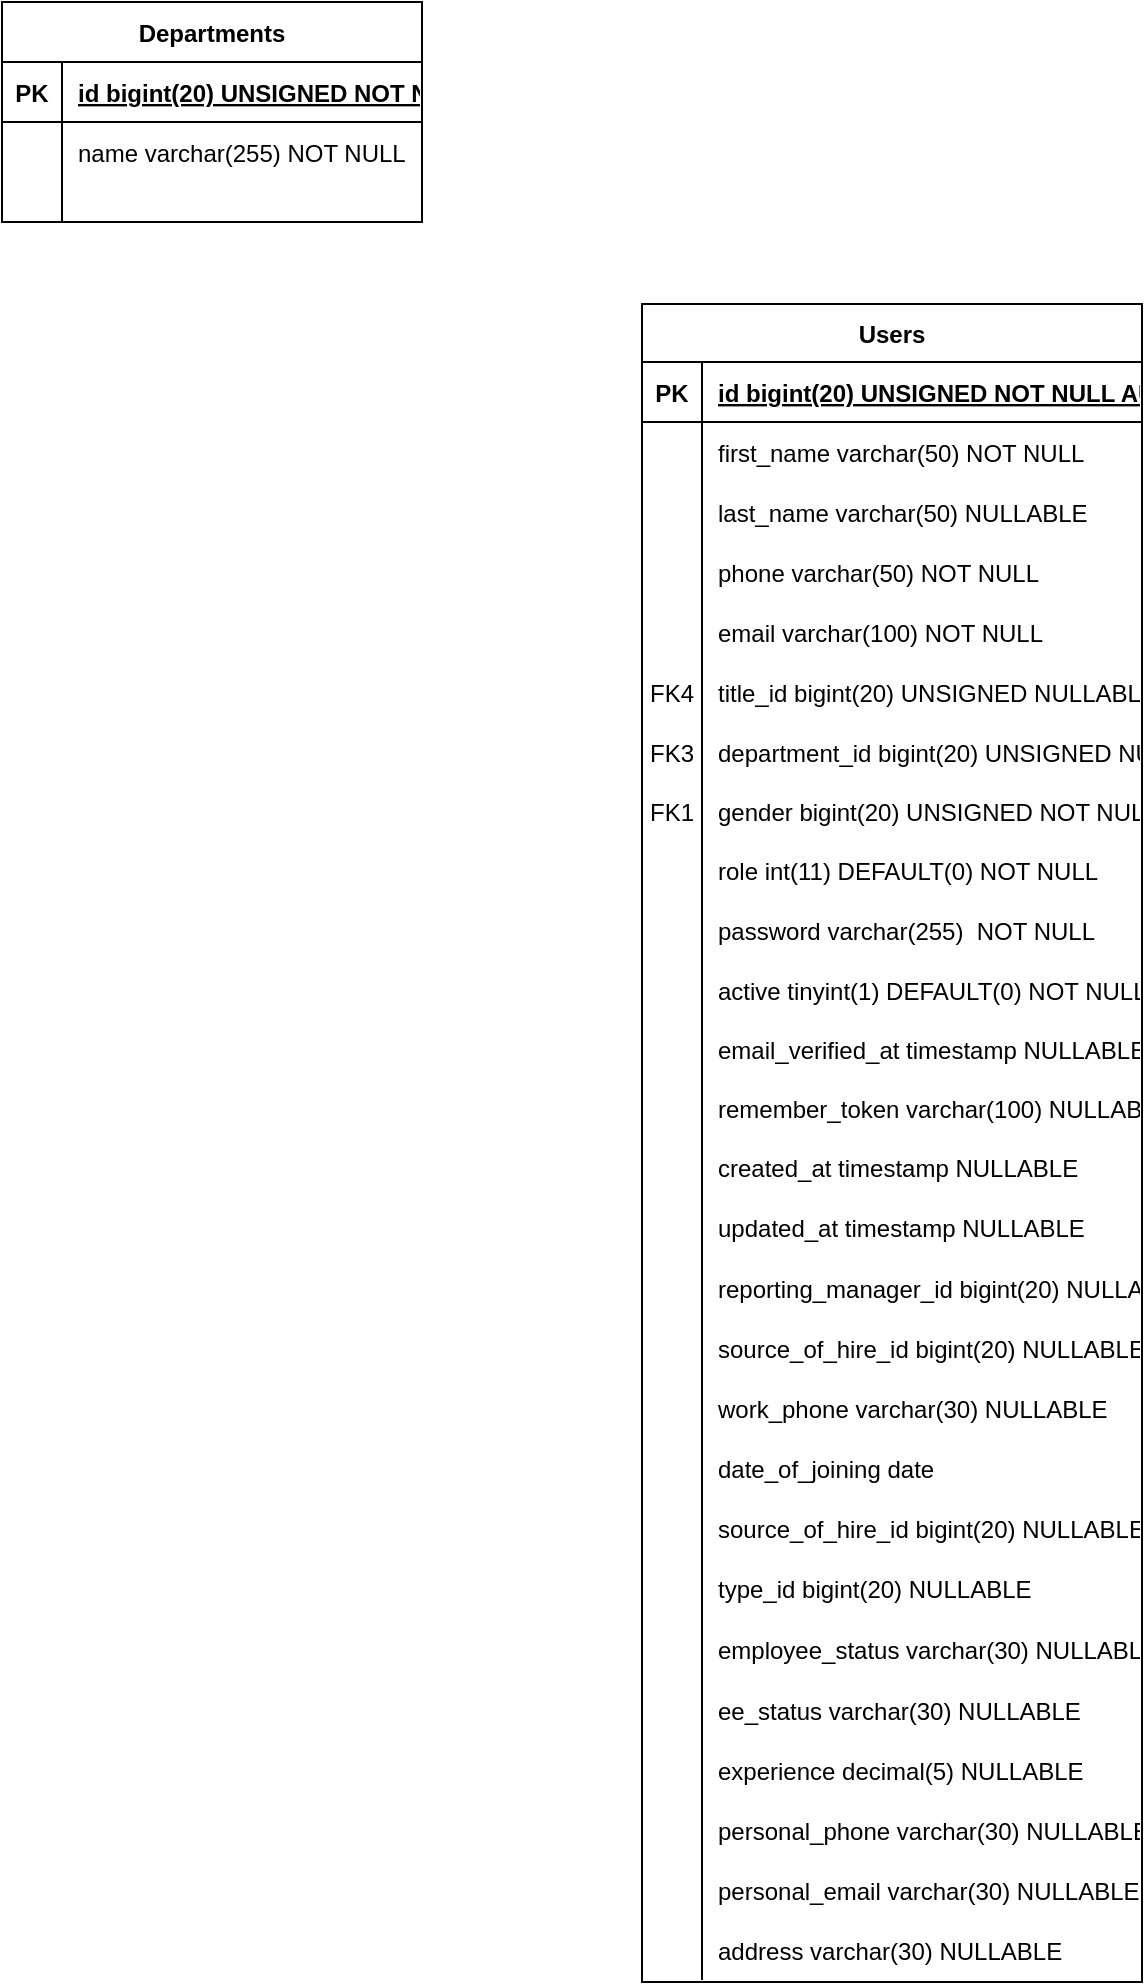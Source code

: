 <mxfile version="21.1.2" type="device">
  <diagram name="Page-1" id="VwhkC9JIO5Vx-0BCJud7">
    <mxGraphModel dx="1050" dy="621" grid="1" gridSize="10" guides="1" tooltips="1" connect="1" arrows="1" fold="1" page="0" pageScale="1" pageWidth="850" pageHeight="1100" math="0" shadow="0">
      <root>
        <mxCell id="0" />
        <mxCell id="1" parent="0" />
        <mxCell id="2kNgvMDAYSf5BNI_ly3A-1" value="Departments" style="shape=table;startSize=30;container=1;collapsible=1;childLayout=tableLayout;fixedRows=1;rowLines=0;fontStyle=1;align=center;resizeLast=1;" vertex="1" parent="1">
          <mxGeometry x="190" y="120" width="210" height="110" as="geometry" />
        </mxCell>
        <mxCell id="2kNgvMDAYSf5BNI_ly3A-2" value="" style="shape=partialRectangle;collapsible=0;dropTarget=0;pointerEvents=0;fillColor=none;points=[[0,0.5],[1,0.5]];portConstraint=eastwest;top=0;left=0;right=0;bottom=1;" vertex="1" parent="2kNgvMDAYSf5BNI_ly3A-1">
          <mxGeometry y="30" width="210" height="30" as="geometry" />
        </mxCell>
        <mxCell id="2kNgvMDAYSf5BNI_ly3A-3" value="PK" style="shape=partialRectangle;overflow=hidden;connectable=0;fillColor=none;top=0;left=0;bottom=0;right=0;fontStyle=1;" vertex="1" parent="2kNgvMDAYSf5BNI_ly3A-2">
          <mxGeometry width="30" height="30" as="geometry">
            <mxRectangle width="30" height="30" as="alternateBounds" />
          </mxGeometry>
        </mxCell>
        <mxCell id="2kNgvMDAYSf5BNI_ly3A-4" value="id bigint(20) UNSIGNED NOT NULL " style="shape=partialRectangle;overflow=hidden;connectable=0;fillColor=none;top=0;left=0;bottom=0;right=0;align=left;spacingLeft=6;fontStyle=5;" vertex="1" parent="2kNgvMDAYSf5BNI_ly3A-2">
          <mxGeometry x="30" width="180" height="30" as="geometry">
            <mxRectangle width="180" height="30" as="alternateBounds" />
          </mxGeometry>
        </mxCell>
        <mxCell id="2kNgvMDAYSf5BNI_ly3A-5" value="" style="shape=partialRectangle;collapsible=0;dropTarget=0;pointerEvents=0;fillColor=none;points=[[0,0.5],[1,0.5]];portConstraint=eastwest;top=0;left=0;right=0;bottom=0;" vertex="1" parent="2kNgvMDAYSf5BNI_ly3A-1">
          <mxGeometry y="60" width="210" height="30" as="geometry" />
        </mxCell>
        <mxCell id="2kNgvMDAYSf5BNI_ly3A-6" value="" style="shape=partialRectangle;overflow=hidden;connectable=0;fillColor=none;top=0;left=0;bottom=0;right=0;" vertex="1" parent="2kNgvMDAYSf5BNI_ly3A-5">
          <mxGeometry width="30" height="30" as="geometry">
            <mxRectangle width="30" height="30" as="alternateBounds" />
          </mxGeometry>
        </mxCell>
        <mxCell id="2kNgvMDAYSf5BNI_ly3A-7" value="name varchar(255) NOT NULL" style="shape=partialRectangle;overflow=hidden;connectable=1;fillColor=none;top=0;left=0;bottom=0;right=0;align=left;spacingLeft=6;movable=1;resizable=1;rotatable=1;deletable=1;editable=1;" vertex="1" parent="2kNgvMDAYSf5BNI_ly3A-5">
          <mxGeometry x="30" width="180" height="30" as="geometry">
            <mxRectangle width="180" height="30" as="alternateBounds" />
          </mxGeometry>
        </mxCell>
        <mxCell id="2kNgvMDAYSf5BNI_ly3A-8" value="" style="shape=partialRectangle;collapsible=0;dropTarget=0;pointerEvents=0;fillColor=none;points=[[0,0.5],[1,0.5]];portConstraint=eastwest;top=0;left=0;right=0;bottom=1;" vertex="1" parent="2kNgvMDAYSf5BNI_ly3A-1">
          <mxGeometry y="90" width="210" height="20" as="geometry" />
        </mxCell>
        <mxCell id="2kNgvMDAYSf5BNI_ly3A-9" value="" style="shape=partialRectangle;overflow=hidden;connectable=0;fillColor=none;top=0;left=0;bottom=0;right=0;fontStyle=1;" vertex="1" parent="2kNgvMDAYSf5BNI_ly3A-8">
          <mxGeometry width="30" height="20" as="geometry">
            <mxRectangle width="30" height="20" as="alternateBounds" />
          </mxGeometry>
        </mxCell>
        <mxCell id="2kNgvMDAYSf5BNI_ly3A-10" value="" style="shape=partialRectangle;overflow=hidden;connectable=0;fillColor=none;top=0;left=0;bottom=0;right=0;align=left;spacingLeft=6;fontStyle=5;" vertex="1" parent="2kNgvMDAYSf5BNI_ly3A-8">
          <mxGeometry x="30" width="180" height="20" as="geometry">
            <mxRectangle width="180" height="20" as="alternateBounds" />
          </mxGeometry>
        </mxCell>
        <mxCell id="2kNgvMDAYSf5BNI_ly3A-69" value="Users" style="shape=table;startSize=29;container=1;collapsible=1;childLayout=tableLayout;fixedRows=1;rowLines=0;fontStyle=1;align=center;resizeLast=1;" vertex="1" parent="1">
          <mxGeometry x="510" y="271" width="250" height="839" as="geometry" />
        </mxCell>
        <mxCell id="2kNgvMDAYSf5BNI_ly3A-70" value="" style="shape=partialRectangle;collapsible=0;dropTarget=0;pointerEvents=0;fillColor=none;points=[[0,0.5],[1,0.5]];portConstraint=eastwest;top=0;left=0;right=0;bottom=1;" vertex="1" parent="2kNgvMDAYSf5BNI_ly3A-69">
          <mxGeometry y="29" width="250" height="30" as="geometry" />
        </mxCell>
        <mxCell id="2kNgvMDAYSf5BNI_ly3A-71" value="PK" style="shape=partialRectangle;overflow=hidden;connectable=0;fillColor=none;top=0;left=0;bottom=0;right=0;fontStyle=1;" vertex="1" parent="2kNgvMDAYSf5BNI_ly3A-70">
          <mxGeometry width="30" height="30" as="geometry">
            <mxRectangle width="30" height="30" as="alternateBounds" />
          </mxGeometry>
        </mxCell>
        <mxCell id="2kNgvMDAYSf5BNI_ly3A-72" value="id bigint(20) UNSIGNED NOT NULL AUTO INCREMENT" style="shape=partialRectangle;overflow=hidden;connectable=0;fillColor=none;top=0;left=0;bottom=0;right=0;align=left;spacingLeft=6;fontStyle=5;" vertex="1" parent="2kNgvMDAYSf5BNI_ly3A-70">
          <mxGeometry x="30" width="220" height="30" as="geometry">
            <mxRectangle width="220" height="30" as="alternateBounds" />
          </mxGeometry>
        </mxCell>
        <mxCell id="2kNgvMDAYSf5BNI_ly3A-73" value="" style="shape=partialRectangle;collapsible=0;dropTarget=0;pointerEvents=0;fillColor=none;points=[[0,0.5],[1,0.5]];portConstraint=eastwest;top=0;left=0;right=0;bottom=0;" vertex="1" parent="2kNgvMDAYSf5BNI_ly3A-69">
          <mxGeometry y="59" width="250" height="30" as="geometry" />
        </mxCell>
        <mxCell id="2kNgvMDAYSf5BNI_ly3A-74" value="" style="shape=partialRectangle;overflow=hidden;connectable=0;fillColor=none;top=0;left=0;bottom=0;right=0;" vertex="1" parent="2kNgvMDAYSf5BNI_ly3A-73">
          <mxGeometry width="30" height="30" as="geometry">
            <mxRectangle width="30" height="30" as="alternateBounds" />
          </mxGeometry>
        </mxCell>
        <mxCell id="2kNgvMDAYSf5BNI_ly3A-75" value="first_name varchar(50) NOT NULL" style="shape=partialRectangle;overflow=hidden;connectable=0;fillColor=none;top=0;left=0;bottom=0;right=0;align=left;spacingLeft=6;" vertex="1" parent="2kNgvMDAYSf5BNI_ly3A-73">
          <mxGeometry x="30" width="220" height="30" as="geometry">
            <mxRectangle width="220" height="30" as="alternateBounds" />
          </mxGeometry>
        </mxCell>
        <mxCell id="2kNgvMDAYSf5BNI_ly3A-76" value="" style="shape=partialRectangle;collapsible=0;dropTarget=0;pointerEvents=0;fillColor=none;points=[[0,0.5],[1,0.5]];portConstraint=eastwest;top=0;left=0;right=0;bottom=0;" vertex="1" parent="2kNgvMDAYSf5BNI_ly3A-69">
          <mxGeometry y="89" width="250" height="30" as="geometry" />
        </mxCell>
        <mxCell id="2kNgvMDAYSf5BNI_ly3A-77" value="" style="shape=partialRectangle;overflow=hidden;connectable=0;fillColor=none;top=0;left=0;bottom=0;right=0;" vertex="1" parent="2kNgvMDAYSf5BNI_ly3A-76">
          <mxGeometry width="30" height="30" as="geometry">
            <mxRectangle width="30" height="30" as="alternateBounds" />
          </mxGeometry>
        </mxCell>
        <mxCell id="2kNgvMDAYSf5BNI_ly3A-78" value="last_name varchar(50) NULLABLE" style="shape=partialRectangle;overflow=hidden;connectable=0;fillColor=none;top=0;left=0;bottom=0;right=0;align=left;spacingLeft=6;" vertex="1" parent="2kNgvMDAYSf5BNI_ly3A-76">
          <mxGeometry x="30" width="220" height="30" as="geometry">
            <mxRectangle width="220" height="30" as="alternateBounds" />
          </mxGeometry>
        </mxCell>
        <mxCell id="2kNgvMDAYSf5BNI_ly3A-85" style="shape=partialRectangle;collapsible=0;dropTarget=0;pointerEvents=0;fillColor=none;points=[[0,0.5],[1,0.5]];portConstraint=eastwest;top=0;left=0;right=0;bottom=0;" vertex="1" parent="2kNgvMDAYSf5BNI_ly3A-69">
          <mxGeometry y="119" width="250" height="30" as="geometry" />
        </mxCell>
        <mxCell id="2kNgvMDAYSf5BNI_ly3A-86" style="shape=partialRectangle;overflow=hidden;connectable=0;fillColor=none;top=0;left=0;bottom=0;right=0;" vertex="1" parent="2kNgvMDAYSf5BNI_ly3A-85">
          <mxGeometry width="30" height="30" as="geometry">
            <mxRectangle width="30" height="30" as="alternateBounds" />
          </mxGeometry>
        </mxCell>
        <mxCell id="2kNgvMDAYSf5BNI_ly3A-87" value="phone varchar(50) NOT NULL" style="shape=partialRectangle;overflow=hidden;connectable=0;fillColor=none;top=0;left=0;bottom=0;right=0;align=left;spacingLeft=6;" vertex="1" parent="2kNgvMDAYSf5BNI_ly3A-85">
          <mxGeometry x="30" width="220" height="30" as="geometry">
            <mxRectangle width="220" height="30" as="alternateBounds" />
          </mxGeometry>
        </mxCell>
        <mxCell id="2kNgvMDAYSf5BNI_ly3A-88" style="shape=partialRectangle;collapsible=0;dropTarget=0;pointerEvents=0;fillColor=none;points=[[0,0.5],[1,0.5]];portConstraint=eastwest;top=0;left=0;right=0;bottom=0;" vertex="1" parent="2kNgvMDAYSf5BNI_ly3A-69">
          <mxGeometry y="149" width="250" height="30" as="geometry" />
        </mxCell>
        <mxCell id="2kNgvMDAYSf5BNI_ly3A-89" style="shape=partialRectangle;overflow=hidden;connectable=0;fillColor=none;top=0;left=0;bottom=0;right=0;" vertex="1" parent="2kNgvMDAYSf5BNI_ly3A-88">
          <mxGeometry width="30" height="30" as="geometry">
            <mxRectangle width="30" height="30" as="alternateBounds" />
          </mxGeometry>
        </mxCell>
        <mxCell id="2kNgvMDAYSf5BNI_ly3A-90" value="email varchar(100) NOT NULL" style="shape=partialRectangle;overflow=hidden;connectable=0;fillColor=none;top=0;left=0;bottom=0;right=0;align=left;spacingLeft=6;" vertex="1" parent="2kNgvMDAYSf5BNI_ly3A-88">
          <mxGeometry x="30" width="220" height="30" as="geometry">
            <mxRectangle width="220" height="30" as="alternateBounds" />
          </mxGeometry>
        </mxCell>
        <mxCell id="2kNgvMDAYSf5BNI_ly3A-94" style="shape=partialRectangle;collapsible=0;dropTarget=0;pointerEvents=0;fillColor=none;points=[[0,0.5],[1,0.5]];portConstraint=eastwest;top=0;left=0;right=0;bottom=0;" vertex="1" parent="2kNgvMDAYSf5BNI_ly3A-69">
          <mxGeometry y="179" width="250" height="30" as="geometry" />
        </mxCell>
        <mxCell id="2kNgvMDAYSf5BNI_ly3A-95" value="FK4" style="shape=partialRectangle;overflow=hidden;connectable=0;fillColor=none;top=0;left=0;bottom=0;right=0;" vertex="1" parent="2kNgvMDAYSf5BNI_ly3A-94">
          <mxGeometry width="30" height="30" as="geometry">
            <mxRectangle width="30" height="30" as="alternateBounds" />
          </mxGeometry>
        </mxCell>
        <mxCell id="2kNgvMDAYSf5BNI_ly3A-96" value="title_id bigint(20) UNSIGNED NULLABLE" style="shape=partialRectangle;overflow=hidden;connectable=0;fillColor=none;top=0;left=0;bottom=0;right=0;align=left;spacingLeft=6;fontStyle=0" vertex="1" parent="2kNgvMDAYSf5BNI_ly3A-94">
          <mxGeometry x="30" width="220" height="30" as="geometry">
            <mxRectangle width="220" height="30" as="alternateBounds" />
          </mxGeometry>
        </mxCell>
        <mxCell id="2kNgvMDAYSf5BNI_ly3A-97" style="shape=partialRectangle;collapsible=0;dropTarget=0;pointerEvents=0;fillColor=none;points=[[0,0.5],[1,0.5]];portConstraint=eastwest;top=0;left=0;right=0;bottom=0;" vertex="1" parent="2kNgvMDAYSf5BNI_ly3A-69">
          <mxGeometry y="209" width="250" height="30" as="geometry" />
        </mxCell>
        <mxCell id="2kNgvMDAYSf5BNI_ly3A-98" value="FK3" style="shape=partialRectangle;overflow=hidden;connectable=0;fillColor=none;top=0;left=0;bottom=0;right=0;" vertex="1" parent="2kNgvMDAYSf5BNI_ly3A-97">
          <mxGeometry width="30" height="30" as="geometry">
            <mxRectangle width="30" height="30" as="alternateBounds" />
          </mxGeometry>
        </mxCell>
        <mxCell id="2kNgvMDAYSf5BNI_ly3A-99" value="department_id bigint(20) UNSIGNED NULLABLE" style="shape=partialRectangle;overflow=hidden;connectable=0;fillColor=none;top=0;left=0;bottom=0;right=0;align=left;spacingLeft=6;fontStyle=0" vertex="1" parent="2kNgvMDAYSf5BNI_ly3A-97">
          <mxGeometry x="30" width="220" height="30" as="geometry">
            <mxRectangle width="220" height="30" as="alternateBounds" />
          </mxGeometry>
        </mxCell>
        <mxCell id="2kNgvMDAYSf5BNI_ly3A-100" style="shape=partialRectangle;collapsible=0;dropTarget=0;pointerEvents=0;fillColor=none;points=[[0,0.5],[1,0.5]];portConstraint=eastwest;top=0;left=0;right=0;bottom=0;" vertex="1" parent="2kNgvMDAYSf5BNI_ly3A-69">
          <mxGeometry y="239" width="250" height="29" as="geometry" />
        </mxCell>
        <mxCell id="2kNgvMDAYSf5BNI_ly3A-101" value="FK1" style="shape=partialRectangle;overflow=hidden;connectable=0;fillColor=none;top=0;left=0;bottom=0;right=0;" vertex="1" parent="2kNgvMDAYSf5BNI_ly3A-100">
          <mxGeometry width="30" height="29" as="geometry">
            <mxRectangle width="30" height="29" as="alternateBounds" />
          </mxGeometry>
        </mxCell>
        <mxCell id="2kNgvMDAYSf5BNI_ly3A-102" value="gender bigint(20) UNSIGNED NOT NULL" style="shape=partialRectangle;overflow=hidden;connectable=0;fillColor=none;top=0;left=0;bottom=0;right=0;align=left;spacingLeft=6;fontStyle=0" vertex="1" parent="2kNgvMDAYSf5BNI_ly3A-100">
          <mxGeometry x="30" width="220" height="29" as="geometry">
            <mxRectangle width="220" height="29" as="alternateBounds" />
          </mxGeometry>
        </mxCell>
        <mxCell id="2kNgvMDAYSf5BNI_ly3A-106" style="shape=partialRectangle;collapsible=0;dropTarget=0;pointerEvents=0;fillColor=none;points=[[0,0.5],[1,0.5]];portConstraint=eastwest;top=0;left=0;right=0;bottom=0;" vertex="1" parent="2kNgvMDAYSf5BNI_ly3A-69">
          <mxGeometry y="268" width="250" height="30" as="geometry" />
        </mxCell>
        <mxCell id="2kNgvMDAYSf5BNI_ly3A-107" style="shape=partialRectangle;overflow=hidden;connectable=0;fillColor=none;top=0;left=0;bottom=0;right=0;" vertex="1" parent="2kNgvMDAYSf5BNI_ly3A-106">
          <mxGeometry width="30" height="30" as="geometry">
            <mxRectangle width="30" height="30" as="alternateBounds" />
          </mxGeometry>
        </mxCell>
        <mxCell id="2kNgvMDAYSf5BNI_ly3A-108" value="role int(11) DEFAULT(0) NOT NULL" style="shape=partialRectangle;overflow=hidden;connectable=0;fillColor=none;top=0;left=0;bottom=0;right=0;align=left;spacingLeft=6;fontStyle=0" vertex="1" parent="2kNgvMDAYSf5BNI_ly3A-106">
          <mxGeometry x="30" width="220" height="30" as="geometry">
            <mxRectangle width="220" height="30" as="alternateBounds" />
          </mxGeometry>
        </mxCell>
        <mxCell id="2kNgvMDAYSf5BNI_ly3A-112" style="shape=partialRectangle;collapsible=0;dropTarget=0;pointerEvents=0;fillColor=none;points=[[0,0.5],[1,0.5]];portConstraint=eastwest;top=0;left=0;right=0;bottom=0;" vertex="1" parent="2kNgvMDAYSf5BNI_ly3A-69">
          <mxGeometry y="298" width="250" height="30" as="geometry" />
        </mxCell>
        <mxCell id="2kNgvMDAYSf5BNI_ly3A-113" style="shape=partialRectangle;overflow=hidden;connectable=0;fillColor=none;top=0;left=0;bottom=0;right=0;" vertex="1" parent="2kNgvMDAYSf5BNI_ly3A-112">
          <mxGeometry width="30" height="30" as="geometry">
            <mxRectangle width="30" height="30" as="alternateBounds" />
          </mxGeometry>
        </mxCell>
        <mxCell id="2kNgvMDAYSf5BNI_ly3A-114" value="password varchar(255)  NOT NULL" style="shape=partialRectangle;overflow=hidden;connectable=0;fillColor=none;top=0;left=0;bottom=0;right=0;align=left;spacingLeft=6;fontStyle=0" vertex="1" parent="2kNgvMDAYSf5BNI_ly3A-112">
          <mxGeometry x="30" width="220" height="30" as="geometry">
            <mxRectangle width="220" height="30" as="alternateBounds" />
          </mxGeometry>
        </mxCell>
        <mxCell id="2kNgvMDAYSf5BNI_ly3A-109" style="shape=partialRectangle;collapsible=0;dropTarget=0;pointerEvents=0;fillColor=none;points=[[0,0.5],[1,0.5]];portConstraint=eastwest;top=0;left=0;right=0;bottom=0;" vertex="1" parent="2kNgvMDAYSf5BNI_ly3A-69">
          <mxGeometry y="328" width="250" height="30" as="geometry" />
        </mxCell>
        <mxCell id="2kNgvMDAYSf5BNI_ly3A-110" style="shape=partialRectangle;overflow=hidden;connectable=0;fillColor=none;top=0;left=0;bottom=0;right=0;" vertex="1" parent="2kNgvMDAYSf5BNI_ly3A-109">
          <mxGeometry width="30" height="30" as="geometry">
            <mxRectangle width="30" height="30" as="alternateBounds" />
          </mxGeometry>
        </mxCell>
        <mxCell id="2kNgvMDAYSf5BNI_ly3A-111" value="active tinyint(1) DEFAULT(0) NOT NULL" style="shape=partialRectangle;overflow=hidden;connectable=0;fillColor=none;top=0;left=0;bottom=0;right=0;align=left;spacingLeft=6;fontStyle=0" vertex="1" parent="2kNgvMDAYSf5BNI_ly3A-109">
          <mxGeometry x="30" width="220" height="30" as="geometry">
            <mxRectangle width="220" height="30" as="alternateBounds" />
          </mxGeometry>
        </mxCell>
        <mxCell id="2kNgvMDAYSf5BNI_ly3A-115" style="shape=partialRectangle;collapsible=0;dropTarget=0;pointerEvents=0;fillColor=none;points=[[0,0.5],[1,0.5]];portConstraint=eastwest;top=0;left=0;right=0;bottom=0;" vertex="1" parent="2kNgvMDAYSf5BNI_ly3A-69">
          <mxGeometry y="358" width="250" height="29" as="geometry" />
        </mxCell>
        <mxCell id="2kNgvMDAYSf5BNI_ly3A-116" style="shape=partialRectangle;overflow=hidden;connectable=0;fillColor=none;top=0;left=0;bottom=0;right=0;" vertex="1" parent="2kNgvMDAYSf5BNI_ly3A-115">
          <mxGeometry width="30" height="29" as="geometry">
            <mxRectangle width="30" height="29" as="alternateBounds" />
          </mxGeometry>
        </mxCell>
        <mxCell id="2kNgvMDAYSf5BNI_ly3A-117" value="email_verified_at timestamp NULLABLE" style="shape=partialRectangle;overflow=hidden;connectable=0;fillColor=none;top=0;left=0;bottom=0;right=0;align=left;spacingLeft=6;fontStyle=0" vertex="1" parent="2kNgvMDAYSf5BNI_ly3A-115">
          <mxGeometry x="30" width="220" height="29" as="geometry">
            <mxRectangle width="220" height="29" as="alternateBounds" />
          </mxGeometry>
        </mxCell>
        <mxCell id="2kNgvMDAYSf5BNI_ly3A-118" style="shape=partialRectangle;collapsible=0;dropTarget=0;pointerEvents=0;fillColor=none;points=[[0,0.5],[1,0.5]];portConstraint=eastwest;top=0;left=0;right=0;bottom=0;" vertex="1" parent="2kNgvMDAYSf5BNI_ly3A-69">
          <mxGeometry y="387" width="250" height="30" as="geometry" />
        </mxCell>
        <mxCell id="2kNgvMDAYSf5BNI_ly3A-119" style="shape=partialRectangle;overflow=hidden;connectable=0;fillColor=none;top=0;left=0;bottom=0;right=0;" vertex="1" parent="2kNgvMDAYSf5BNI_ly3A-118">
          <mxGeometry width="30" height="30" as="geometry">
            <mxRectangle width="30" height="30" as="alternateBounds" />
          </mxGeometry>
        </mxCell>
        <mxCell id="2kNgvMDAYSf5BNI_ly3A-120" value="remember_token varchar(100) NULLABLE" style="shape=partialRectangle;overflow=hidden;connectable=0;fillColor=none;top=0;left=0;bottom=0;right=0;align=left;spacingLeft=6;fontStyle=0" vertex="1" parent="2kNgvMDAYSf5BNI_ly3A-118">
          <mxGeometry x="30" width="220" height="30" as="geometry">
            <mxRectangle width="220" height="30" as="alternateBounds" />
          </mxGeometry>
        </mxCell>
        <mxCell id="2kNgvMDAYSf5BNI_ly3A-121" style="shape=partialRectangle;collapsible=0;dropTarget=0;pointerEvents=0;fillColor=none;points=[[0,0.5],[1,0.5]];portConstraint=eastwest;top=0;left=0;right=0;bottom=0;" vertex="1" parent="2kNgvMDAYSf5BNI_ly3A-69">
          <mxGeometry y="417" width="250" height="29" as="geometry" />
        </mxCell>
        <mxCell id="2kNgvMDAYSf5BNI_ly3A-122" style="shape=partialRectangle;overflow=hidden;connectable=0;fillColor=none;top=0;left=0;bottom=0;right=0;" vertex="1" parent="2kNgvMDAYSf5BNI_ly3A-121">
          <mxGeometry width="30" height="29" as="geometry">
            <mxRectangle width="30" height="29" as="alternateBounds" />
          </mxGeometry>
        </mxCell>
        <mxCell id="2kNgvMDAYSf5BNI_ly3A-123" value="created_at timestamp NULLABLE" style="shape=partialRectangle;overflow=hidden;connectable=0;fillColor=none;top=0;left=0;bottom=0;right=0;align=left;spacingLeft=6;fontStyle=0" vertex="1" parent="2kNgvMDAYSf5BNI_ly3A-121">
          <mxGeometry x="30" width="220" height="29" as="geometry">
            <mxRectangle width="220" height="29" as="alternateBounds" />
          </mxGeometry>
        </mxCell>
        <mxCell id="2kNgvMDAYSf5BNI_ly3A-124" style="shape=partialRectangle;collapsible=0;dropTarget=0;pointerEvents=0;fillColor=none;points=[[0,0.5],[1,0.5]];portConstraint=eastwest;top=0;left=0;right=0;bottom=0;" vertex="1" parent="2kNgvMDAYSf5BNI_ly3A-69">
          <mxGeometry y="446" width="250" height="31" as="geometry" />
        </mxCell>
        <mxCell id="2kNgvMDAYSf5BNI_ly3A-125" style="shape=partialRectangle;overflow=hidden;connectable=0;fillColor=none;top=0;left=0;bottom=0;right=0;" vertex="1" parent="2kNgvMDAYSf5BNI_ly3A-124">
          <mxGeometry width="30" height="31" as="geometry">
            <mxRectangle width="30" height="31" as="alternateBounds" />
          </mxGeometry>
        </mxCell>
        <mxCell id="2kNgvMDAYSf5BNI_ly3A-126" value="updated_at timestamp NULLABLE" style="shape=partialRectangle;overflow=hidden;connectable=0;fillColor=none;top=0;left=0;bottom=0;right=0;align=left;spacingLeft=6;fontStyle=0" vertex="1" parent="2kNgvMDAYSf5BNI_ly3A-124">
          <mxGeometry x="30" width="220" height="31" as="geometry">
            <mxRectangle width="220" height="31" as="alternateBounds" />
          </mxGeometry>
        </mxCell>
        <mxCell id="2kNgvMDAYSf5BNI_ly3A-138" style="shape=partialRectangle;collapsible=0;dropTarget=0;pointerEvents=0;fillColor=none;points=[[0,0.5],[1,0.5]];portConstraint=eastwest;top=0;left=0;right=0;bottom=0;" vertex="1" parent="2kNgvMDAYSf5BNI_ly3A-69">
          <mxGeometry y="477" width="250" height="30" as="geometry" />
        </mxCell>
        <mxCell id="2kNgvMDAYSf5BNI_ly3A-139" style="shape=partialRectangle;overflow=hidden;connectable=0;fillColor=none;top=0;left=0;bottom=0;right=0;" vertex="1" parent="2kNgvMDAYSf5BNI_ly3A-138">
          <mxGeometry width="30" height="30" as="geometry">
            <mxRectangle width="30" height="30" as="alternateBounds" />
          </mxGeometry>
        </mxCell>
        <mxCell id="2kNgvMDAYSf5BNI_ly3A-140" value="reporting_manager_id bigint(20) NULLABLE" style="shape=partialRectangle;overflow=hidden;connectable=0;fillColor=none;top=0;left=0;bottom=0;right=0;align=left;spacingLeft=6;fontStyle=0" vertex="1" parent="2kNgvMDAYSf5BNI_ly3A-138">
          <mxGeometry x="30" width="220" height="30" as="geometry">
            <mxRectangle width="220" height="30" as="alternateBounds" />
          </mxGeometry>
        </mxCell>
        <mxCell id="2kNgvMDAYSf5BNI_ly3A-151" style="shape=partialRectangle;collapsible=0;dropTarget=0;pointerEvents=0;fillColor=none;points=[[0,0.5],[1,0.5]];portConstraint=eastwest;top=0;left=0;right=0;bottom=0;" vertex="1" parent="2kNgvMDAYSf5BNI_ly3A-69">
          <mxGeometry y="507" width="250" height="30" as="geometry" />
        </mxCell>
        <mxCell id="2kNgvMDAYSf5BNI_ly3A-152" style="shape=partialRectangle;overflow=hidden;connectable=0;fillColor=none;top=0;left=0;bottom=0;right=0;" vertex="1" parent="2kNgvMDAYSf5BNI_ly3A-151">
          <mxGeometry width="30" height="30" as="geometry">
            <mxRectangle width="30" height="30" as="alternateBounds" />
          </mxGeometry>
        </mxCell>
        <mxCell id="2kNgvMDAYSf5BNI_ly3A-153" value="source_of_hire_id bigint(20) NULLABLE" style="shape=partialRectangle;overflow=hidden;connectable=0;fillColor=none;top=0;left=0;bottom=0;right=0;align=left;spacingLeft=6;fontStyle=0" vertex="1" parent="2kNgvMDAYSf5BNI_ly3A-151">
          <mxGeometry x="30" width="220" height="30" as="geometry">
            <mxRectangle width="220" height="30" as="alternateBounds" />
          </mxGeometry>
        </mxCell>
        <mxCell id="2kNgvMDAYSf5BNI_ly3A-166" style="shape=partialRectangle;collapsible=0;dropTarget=0;pointerEvents=0;fillColor=none;points=[[0,0.5],[1,0.5]];portConstraint=eastwest;top=0;left=0;right=0;bottom=0;" vertex="1" parent="2kNgvMDAYSf5BNI_ly3A-69">
          <mxGeometry y="537" width="250" height="30" as="geometry" />
        </mxCell>
        <mxCell id="2kNgvMDAYSf5BNI_ly3A-167" style="shape=partialRectangle;overflow=hidden;connectable=0;fillColor=none;top=0;left=0;bottom=0;right=0;" vertex="1" parent="2kNgvMDAYSf5BNI_ly3A-166">
          <mxGeometry width="30" height="30" as="geometry">
            <mxRectangle width="30" height="30" as="alternateBounds" />
          </mxGeometry>
        </mxCell>
        <mxCell id="2kNgvMDAYSf5BNI_ly3A-168" value="work_phone varchar(30) NULLABLE" style="shape=partialRectangle;overflow=hidden;connectable=0;fillColor=none;top=0;left=0;bottom=0;right=0;align=left;spacingLeft=6;fontStyle=0" vertex="1" parent="2kNgvMDAYSf5BNI_ly3A-166">
          <mxGeometry x="30" width="220" height="30" as="geometry">
            <mxRectangle width="220" height="30" as="alternateBounds" />
          </mxGeometry>
        </mxCell>
        <mxCell id="2kNgvMDAYSf5BNI_ly3A-154" style="shape=partialRectangle;collapsible=0;dropTarget=0;pointerEvents=0;fillColor=none;points=[[0,0.5],[1,0.5]];portConstraint=eastwest;top=0;left=0;right=0;bottom=0;" vertex="1" parent="2kNgvMDAYSf5BNI_ly3A-69">
          <mxGeometry y="567" width="250" height="30" as="geometry" />
        </mxCell>
        <mxCell id="2kNgvMDAYSf5BNI_ly3A-155" style="shape=partialRectangle;overflow=hidden;connectable=0;fillColor=none;top=0;left=0;bottom=0;right=0;" vertex="1" parent="2kNgvMDAYSf5BNI_ly3A-154">
          <mxGeometry width="30" height="30" as="geometry">
            <mxRectangle width="30" height="30" as="alternateBounds" />
          </mxGeometry>
        </mxCell>
        <mxCell id="2kNgvMDAYSf5BNI_ly3A-156" value="date_of_joining date" style="shape=partialRectangle;overflow=hidden;connectable=0;fillColor=none;top=0;left=0;bottom=0;right=0;align=left;spacingLeft=6;fontStyle=0" vertex="1" parent="2kNgvMDAYSf5BNI_ly3A-154">
          <mxGeometry x="30" width="220" height="30" as="geometry">
            <mxRectangle width="220" height="30" as="alternateBounds" />
          </mxGeometry>
        </mxCell>
        <mxCell id="2kNgvMDAYSf5BNI_ly3A-157" style="shape=partialRectangle;collapsible=0;dropTarget=0;pointerEvents=0;fillColor=none;points=[[0,0.5],[1,0.5]];portConstraint=eastwest;top=0;left=0;right=0;bottom=0;" vertex="1" parent="2kNgvMDAYSf5BNI_ly3A-69">
          <mxGeometry y="597" width="250" height="30" as="geometry" />
        </mxCell>
        <mxCell id="2kNgvMDAYSf5BNI_ly3A-158" style="shape=partialRectangle;overflow=hidden;connectable=0;fillColor=none;top=0;left=0;bottom=0;right=0;" vertex="1" parent="2kNgvMDAYSf5BNI_ly3A-157">
          <mxGeometry width="30" height="30" as="geometry">
            <mxRectangle width="30" height="30" as="alternateBounds" />
          </mxGeometry>
        </mxCell>
        <mxCell id="2kNgvMDAYSf5BNI_ly3A-159" value="source_of_hire_id bigint(20) NULLABLE" style="shape=partialRectangle;overflow=hidden;connectable=0;fillColor=none;top=0;left=0;bottom=0;right=0;align=left;spacingLeft=6;fontStyle=0" vertex="1" parent="2kNgvMDAYSf5BNI_ly3A-157">
          <mxGeometry x="30" width="220" height="30" as="geometry">
            <mxRectangle width="220" height="30" as="alternateBounds" />
          </mxGeometry>
        </mxCell>
        <mxCell id="2kNgvMDAYSf5BNI_ly3A-160" style="shape=partialRectangle;collapsible=0;dropTarget=0;pointerEvents=0;fillColor=none;points=[[0,0.5],[1,0.5]];portConstraint=eastwest;top=0;left=0;right=0;bottom=0;" vertex="1" parent="2kNgvMDAYSf5BNI_ly3A-69">
          <mxGeometry y="627" width="250" height="30" as="geometry" />
        </mxCell>
        <mxCell id="2kNgvMDAYSf5BNI_ly3A-161" style="shape=partialRectangle;overflow=hidden;connectable=0;fillColor=none;top=0;left=0;bottom=0;right=0;" vertex="1" parent="2kNgvMDAYSf5BNI_ly3A-160">
          <mxGeometry width="30" height="30" as="geometry">
            <mxRectangle width="30" height="30" as="alternateBounds" />
          </mxGeometry>
        </mxCell>
        <mxCell id="2kNgvMDAYSf5BNI_ly3A-162" value="type_id bigint(20) NULLABLE" style="shape=partialRectangle;overflow=hidden;connectable=0;fillColor=none;top=0;left=0;bottom=0;right=0;align=left;spacingLeft=6;fontStyle=0" vertex="1" parent="2kNgvMDAYSf5BNI_ly3A-160">
          <mxGeometry x="30" width="220" height="30" as="geometry">
            <mxRectangle width="220" height="30" as="alternateBounds" />
          </mxGeometry>
        </mxCell>
        <mxCell id="2kNgvMDAYSf5BNI_ly3A-163" style="shape=partialRectangle;collapsible=0;dropTarget=0;pointerEvents=0;fillColor=none;points=[[0,0.5],[1,0.5]];portConstraint=eastwest;top=0;left=0;right=0;bottom=0;" vertex="1" parent="2kNgvMDAYSf5BNI_ly3A-69">
          <mxGeometry y="657" width="250" height="31" as="geometry" />
        </mxCell>
        <mxCell id="2kNgvMDAYSf5BNI_ly3A-164" style="shape=partialRectangle;overflow=hidden;connectable=0;fillColor=none;top=0;left=0;bottom=0;right=0;" vertex="1" parent="2kNgvMDAYSf5BNI_ly3A-163">
          <mxGeometry width="30" height="31" as="geometry">
            <mxRectangle width="30" height="31" as="alternateBounds" />
          </mxGeometry>
        </mxCell>
        <mxCell id="2kNgvMDAYSf5BNI_ly3A-165" value="employee_status varchar(30) NULLABLE" style="shape=partialRectangle;overflow=hidden;connectable=0;fillColor=none;top=0;left=0;bottom=0;right=0;align=left;spacingLeft=6;fontStyle=0" vertex="1" parent="2kNgvMDAYSf5BNI_ly3A-163">
          <mxGeometry x="30" width="220" height="31" as="geometry">
            <mxRectangle width="220" height="31" as="alternateBounds" />
          </mxGeometry>
        </mxCell>
        <mxCell id="2kNgvMDAYSf5BNI_ly3A-169" style="shape=partialRectangle;collapsible=0;dropTarget=0;pointerEvents=0;fillColor=none;points=[[0,0.5],[1,0.5]];portConstraint=eastwest;top=0;left=0;right=0;bottom=0;" vertex="1" parent="2kNgvMDAYSf5BNI_ly3A-69">
          <mxGeometry y="688" width="250" height="30" as="geometry" />
        </mxCell>
        <mxCell id="2kNgvMDAYSf5BNI_ly3A-170" style="shape=partialRectangle;overflow=hidden;connectable=0;fillColor=none;top=0;left=0;bottom=0;right=0;" vertex="1" parent="2kNgvMDAYSf5BNI_ly3A-169">
          <mxGeometry width="30" height="30" as="geometry">
            <mxRectangle width="30" height="30" as="alternateBounds" />
          </mxGeometry>
        </mxCell>
        <mxCell id="2kNgvMDAYSf5BNI_ly3A-171" value="ee_status varchar(30) NULLABLE" style="shape=partialRectangle;overflow=hidden;connectable=0;fillColor=none;top=0;left=0;bottom=0;right=0;align=left;spacingLeft=6;fontStyle=0" vertex="1" parent="2kNgvMDAYSf5BNI_ly3A-169">
          <mxGeometry x="30" width="220" height="30" as="geometry">
            <mxRectangle width="220" height="30" as="alternateBounds" />
          </mxGeometry>
        </mxCell>
        <mxCell id="2kNgvMDAYSf5BNI_ly3A-172" style="shape=partialRectangle;collapsible=0;dropTarget=0;pointerEvents=0;fillColor=none;points=[[0,0.5],[1,0.5]];portConstraint=eastwest;top=0;left=0;right=0;bottom=0;" vertex="1" parent="2kNgvMDAYSf5BNI_ly3A-69">
          <mxGeometry y="718" width="250" height="30" as="geometry" />
        </mxCell>
        <mxCell id="2kNgvMDAYSf5BNI_ly3A-173" style="shape=partialRectangle;overflow=hidden;connectable=0;fillColor=none;top=0;left=0;bottom=0;right=0;" vertex="1" parent="2kNgvMDAYSf5BNI_ly3A-172">
          <mxGeometry width="30" height="30" as="geometry">
            <mxRectangle width="30" height="30" as="alternateBounds" />
          </mxGeometry>
        </mxCell>
        <mxCell id="2kNgvMDAYSf5BNI_ly3A-174" value="experience decimal(5) NULLABLE" style="shape=partialRectangle;overflow=hidden;connectable=0;fillColor=none;top=0;left=0;bottom=0;right=0;align=left;spacingLeft=6;fontStyle=0" vertex="1" parent="2kNgvMDAYSf5BNI_ly3A-172">
          <mxGeometry x="30" width="220" height="30" as="geometry">
            <mxRectangle width="220" height="30" as="alternateBounds" />
          </mxGeometry>
        </mxCell>
        <mxCell id="2kNgvMDAYSf5BNI_ly3A-175" style="shape=partialRectangle;collapsible=0;dropTarget=0;pointerEvents=0;fillColor=none;points=[[0,0.5],[1,0.5]];portConstraint=eastwest;top=0;left=0;right=0;bottom=0;" vertex="1" parent="2kNgvMDAYSf5BNI_ly3A-69">
          <mxGeometry y="748" width="250" height="30" as="geometry" />
        </mxCell>
        <mxCell id="2kNgvMDAYSf5BNI_ly3A-176" style="shape=partialRectangle;overflow=hidden;connectable=0;fillColor=none;top=0;left=0;bottom=0;right=0;" vertex="1" parent="2kNgvMDAYSf5BNI_ly3A-175">
          <mxGeometry width="30" height="30" as="geometry">
            <mxRectangle width="30" height="30" as="alternateBounds" />
          </mxGeometry>
        </mxCell>
        <mxCell id="2kNgvMDAYSf5BNI_ly3A-177" value="personal_phone varchar(30) NULLABLE" style="shape=partialRectangle;overflow=hidden;connectable=0;fillColor=none;top=0;left=0;bottom=0;right=0;align=left;spacingLeft=6;fontStyle=0" vertex="1" parent="2kNgvMDAYSf5BNI_ly3A-175">
          <mxGeometry x="30" width="220" height="30" as="geometry">
            <mxRectangle width="220" height="30" as="alternateBounds" />
          </mxGeometry>
        </mxCell>
        <mxCell id="2kNgvMDAYSf5BNI_ly3A-178" style="shape=partialRectangle;collapsible=0;dropTarget=0;pointerEvents=0;fillColor=none;points=[[0,0.5],[1,0.5]];portConstraint=eastwest;top=0;left=0;right=0;bottom=0;" vertex="1" parent="2kNgvMDAYSf5BNI_ly3A-69">
          <mxGeometry y="778" width="250" height="30" as="geometry" />
        </mxCell>
        <mxCell id="2kNgvMDAYSf5BNI_ly3A-179" style="shape=partialRectangle;overflow=hidden;connectable=0;fillColor=none;top=0;left=0;bottom=0;right=0;" vertex="1" parent="2kNgvMDAYSf5BNI_ly3A-178">
          <mxGeometry width="30" height="30" as="geometry">
            <mxRectangle width="30" height="30" as="alternateBounds" />
          </mxGeometry>
        </mxCell>
        <mxCell id="2kNgvMDAYSf5BNI_ly3A-180" value="personal_email varchar(30) NULLABLE" style="shape=partialRectangle;overflow=hidden;connectable=0;fillColor=none;top=0;left=0;bottom=0;right=0;align=left;spacingLeft=6;fontStyle=0" vertex="1" parent="2kNgvMDAYSf5BNI_ly3A-178">
          <mxGeometry x="30" width="220" height="30" as="geometry">
            <mxRectangle width="220" height="30" as="alternateBounds" />
          </mxGeometry>
        </mxCell>
        <mxCell id="2kNgvMDAYSf5BNI_ly3A-181" style="shape=partialRectangle;collapsible=0;dropTarget=0;pointerEvents=0;fillColor=none;points=[[0,0.5],[1,0.5]];portConstraint=eastwest;top=0;left=0;right=0;bottom=0;" vertex="1" parent="2kNgvMDAYSf5BNI_ly3A-69">
          <mxGeometry y="808" width="250" height="30" as="geometry" />
        </mxCell>
        <mxCell id="2kNgvMDAYSf5BNI_ly3A-182" style="shape=partialRectangle;overflow=hidden;connectable=0;fillColor=none;top=0;left=0;bottom=0;right=0;" vertex="1" parent="2kNgvMDAYSf5BNI_ly3A-181">
          <mxGeometry width="30" height="30" as="geometry">
            <mxRectangle width="30" height="30" as="alternateBounds" />
          </mxGeometry>
        </mxCell>
        <mxCell id="2kNgvMDAYSf5BNI_ly3A-183" value="address varchar(30) NULLABLE" style="shape=partialRectangle;overflow=hidden;connectable=0;fillColor=none;top=0;left=0;bottom=0;right=0;align=left;spacingLeft=6;fontStyle=0" vertex="1" parent="2kNgvMDAYSf5BNI_ly3A-181">
          <mxGeometry x="30" width="220" height="30" as="geometry">
            <mxRectangle width="220" height="30" as="alternateBounds" />
          </mxGeometry>
        </mxCell>
      </root>
    </mxGraphModel>
  </diagram>
</mxfile>
